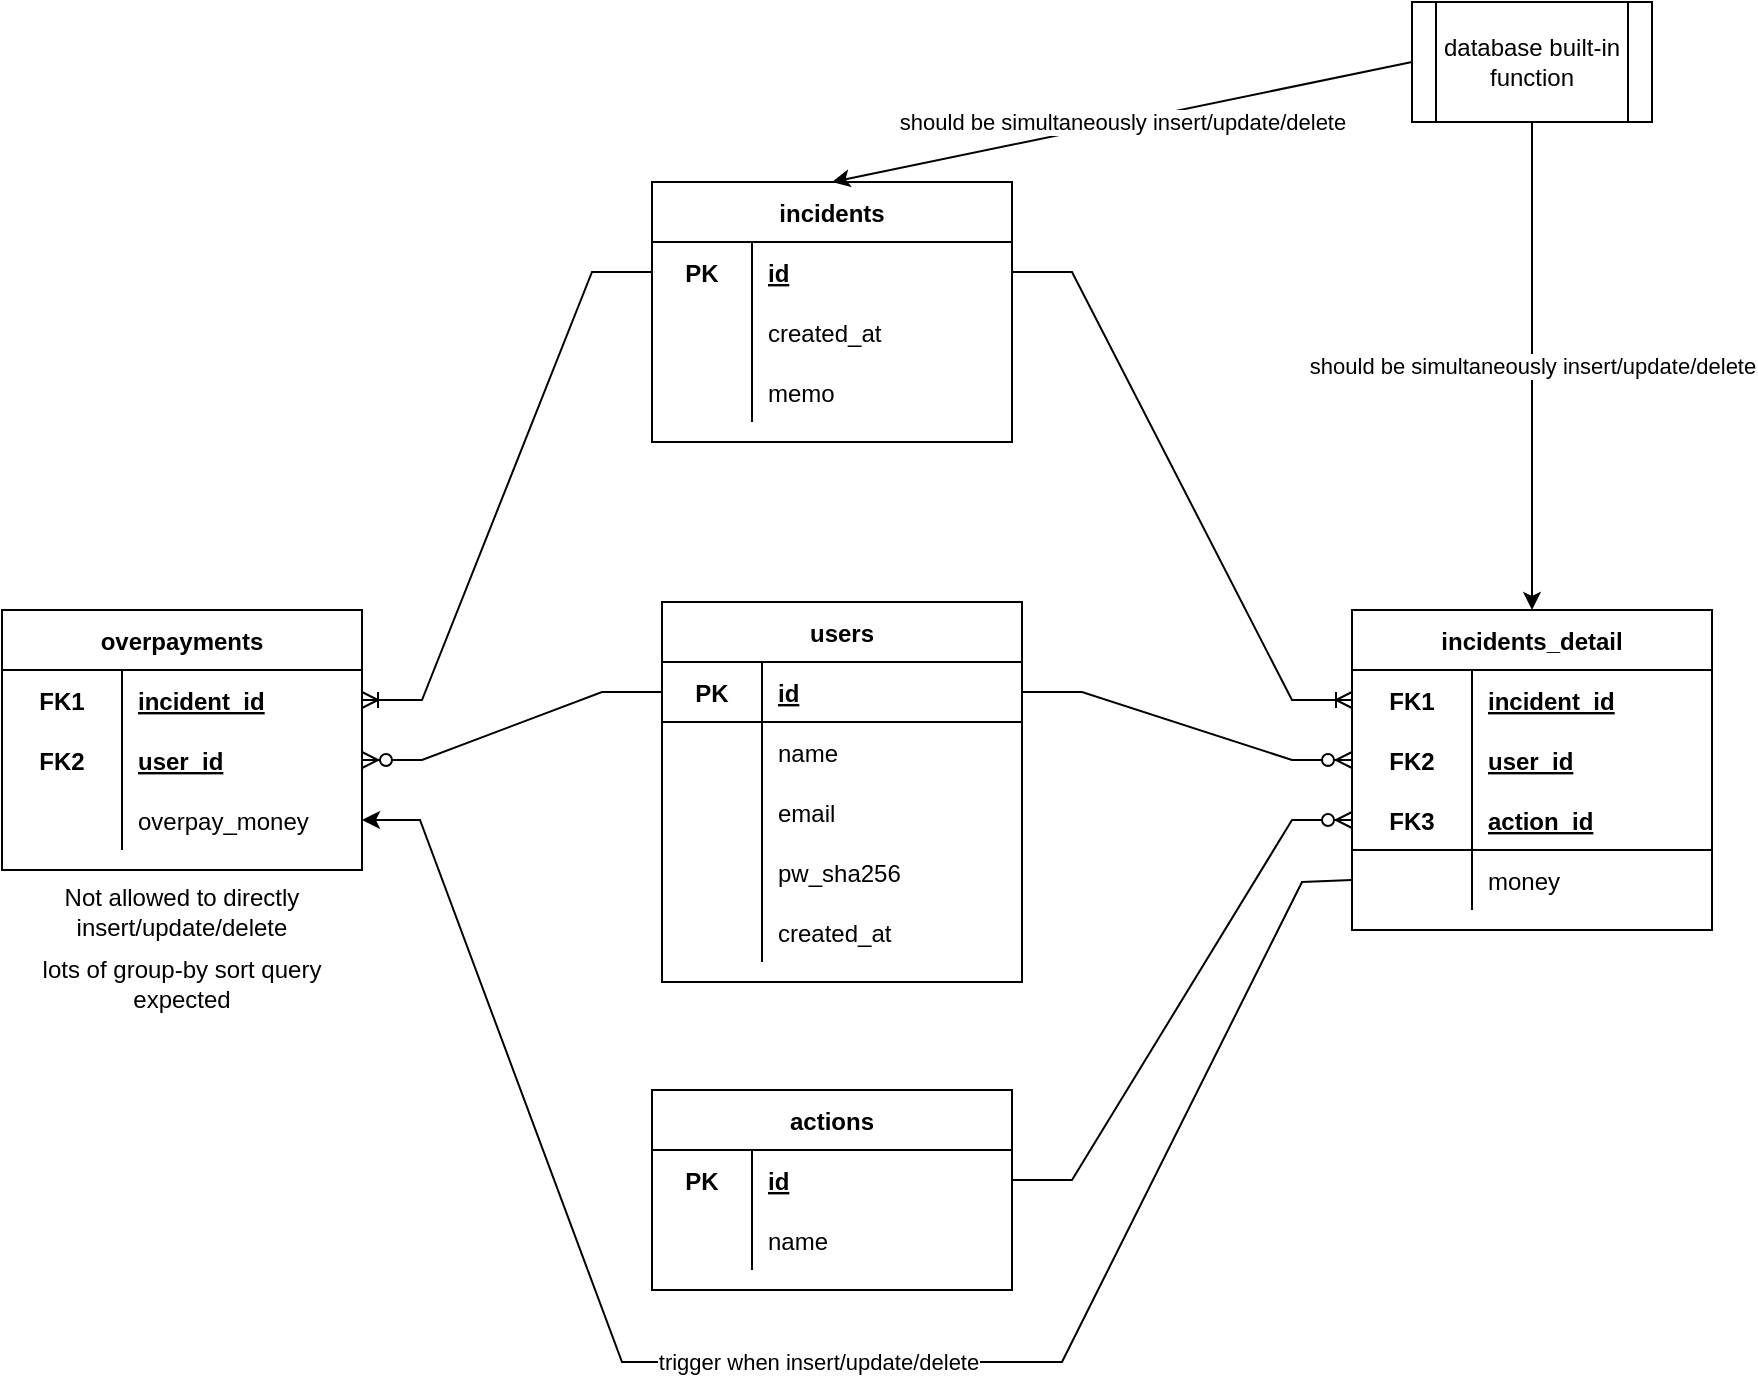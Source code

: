 <mxfile version="20.3.0" type="device"><diagram id="R2lEEEUBdFMjLlhIrx00" name="Page-1"><mxGraphModel dx="650" dy="935" grid="1" gridSize="10" guides="1" tooltips="1" connect="1" arrows="1" fold="1" page="1" pageScale="1" pageWidth="1169" pageHeight="827" background="none" math="0" shadow="0" extFonts="Permanent Marker^https://fonts.googleapis.com/css?family=Permanent+Marker"><root><mxCell id="0"/><mxCell id="1" parent="0"/><mxCell id="CghhilZlynKzNpMDdRbQ-3" value="users" style="shape=table;startSize=30;container=1;collapsible=1;childLayout=tableLayout;fixedRows=1;rowLines=0;fontStyle=1;align=center;resizeLast=1;" vertex="1" parent="1"><mxGeometry x="500" y="374" width="180" height="190" as="geometry"/></mxCell><mxCell id="CghhilZlynKzNpMDdRbQ-4" value="" style="shape=tableRow;horizontal=0;startSize=0;swimlaneHead=0;swimlaneBody=0;fillColor=none;collapsible=0;dropTarget=0;points=[[0,0.5],[1,0.5]];portConstraint=eastwest;top=0;left=0;right=0;bottom=1;" vertex="1" parent="CghhilZlynKzNpMDdRbQ-3"><mxGeometry y="30" width="180" height="30" as="geometry"/></mxCell><mxCell id="CghhilZlynKzNpMDdRbQ-5" value="PK" style="shape=partialRectangle;connectable=0;fillColor=none;top=0;left=0;bottom=0;right=0;fontStyle=1;overflow=hidden;" vertex="1" parent="CghhilZlynKzNpMDdRbQ-4"><mxGeometry width="50" height="30" as="geometry"><mxRectangle width="50" height="30" as="alternateBounds"/></mxGeometry></mxCell><mxCell id="CghhilZlynKzNpMDdRbQ-6" value="id" style="shape=partialRectangle;connectable=0;fillColor=none;top=0;left=0;bottom=0;right=0;align=left;spacingLeft=6;fontStyle=5;overflow=hidden;" vertex="1" parent="CghhilZlynKzNpMDdRbQ-4"><mxGeometry x="50" width="130" height="30" as="geometry"><mxRectangle width="130" height="30" as="alternateBounds"/></mxGeometry></mxCell><mxCell id="CghhilZlynKzNpMDdRbQ-7" value="" style="shape=tableRow;horizontal=0;startSize=0;swimlaneHead=0;swimlaneBody=0;fillColor=none;collapsible=0;dropTarget=0;points=[[0,0.5],[1,0.5]];portConstraint=eastwest;top=0;left=0;right=0;bottom=0;" vertex="1" parent="CghhilZlynKzNpMDdRbQ-3"><mxGeometry y="60" width="180" height="30" as="geometry"/></mxCell><mxCell id="CghhilZlynKzNpMDdRbQ-8" value="" style="shape=partialRectangle;connectable=0;fillColor=none;top=0;left=0;bottom=0;right=0;editable=1;overflow=hidden;" vertex="1" parent="CghhilZlynKzNpMDdRbQ-7"><mxGeometry width="50" height="30" as="geometry"><mxRectangle width="50" height="30" as="alternateBounds"/></mxGeometry></mxCell><mxCell id="CghhilZlynKzNpMDdRbQ-9" value="name" style="shape=partialRectangle;connectable=0;fillColor=none;top=0;left=0;bottom=0;right=0;align=left;spacingLeft=6;overflow=hidden;" vertex="1" parent="CghhilZlynKzNpMDdRbQ-7"><mxGeometry x="50" width="130" height="30" as="geometry"><mxRectangle width="130" height="30" as="alternateBounds"/></mxGeometry></mxCell><mxCell id="CghhilZlynKzNpMDdRbQ-10" value="" style="shape=tableRow;horizontal=0;startSize=0;swimlaneHead=0;swimlaneBody=0;fillColor=none;collapsible=0;dropTarget=0;points=[[0,0.5],[1,0.5]];portConstraint=eastwest;top=0;left=0;right=0;bottom=0;" vertex="1" parent="CghhilZlynKzNpMDdRbQ-3"><mxGeometry y="90" width="180" height="30" as="geometry"/></mxCell><mxCell id="CghhilZlynKzNpMDdRbQ-11" value="" style="shape=partialRectangle;connectable=0;fillColor=none;top=0;left=0;bottom=0;right=0;editable=1;overflow=hidden;" vertex="1" parent="CghhilZlynKzNpMDdRbQ-10"><mxGeometry width="50" height="30" as="geometry"><mxRectangle width="50" height="30" as="alternateBounds"/></mxGeometry></mxCell><mxCell id="CghhilZlynKzNpMDdRbQ-12" value="email" style="shape=partialRectangle;connectable=0;fillColor=none;top=0;left=0;bottom=0;right=0;align=left;spacingLeft=6;overflow=hidden;" vertex="1" parent="CghhilZlynKzNpMDdRbQ-10"><mxGeometry x="50" width="130" height="30" as="geometry"><mxRectangle width="130" height="30" as="alternateBounds"/></mxGeometry></mxCell><mxCell id="CghhilZlynKzNpMDdRbQ-13" value="" style="shape=tableRow;horizontal=0;startSize=0;swimlaneHead=0;swimlaneBody=0;fillColor=none;collapsible=0;dropTarget=0;points=[[0,0.5],[1,0.5]];portConstraint=eastwest;top=0;left=0;right=0;bottom=0;" vertex="1" parent="CghhilZlynKzNpMDdRbQ-3"><mxGeometry y="120" width="180" height="30" as="geometry"/></mxCell><mxCell id="CghhilZlynKzNpMDdRbQ-14" value="" style="shape=partialRectangle;connectable=0;fillColor=none;top=0;left=0;bottom=0;right=0;editable=1;overflow=hidden;" vertex="1" parent="CghhilZlynKzNpMDdRbQ-13"><mxGeometry width="50" height="30" as="geometry"><mxRectangle width="50" height="30" as="alternateBounds"/></mxGeometry></mxCell><mxCell id="CghhilZlynKzNpMDdRbQ-15" value="pw_sha256" style="shape=partialRectangle;connectable=0;fillColor=none;top=0;left=0;bottom=0;right=0;align=left;spacingLeft=6;overflow=hidden;" vertex="1" parent="CghhilZlynKzNpMDdRbQ-13"><mxGeometry x="50" width="130" height="30" as="geometry"><mxRectangle width="130" height="30" as="alternateBounds"/></mxGeometry></mxCell><mxCell id="CghhilZlynKzNpMDdRbQ-40" value="" style="shape=tableRow;horizontal=0;startSize=0;swimlaneHead=0;swimlaneBody=0;fillColor=none;collapsible=0;dropTarget=0;points=[[0,0.5],[1,0.5]];portConstraint=eastwest;top=0;left=0;right=0;bottom=0;" vertex="1" parent="CghhilZlynKzNpMDdRbQ-3"><mxGeometry y="150" width="180" height="30" as="geometry"/></mxCell><mxCell id="CghhilZlynKzNpMDdRbQ-41" value="" style="shape=partialRectangle;connectable=0;fillColor=none;top=0;left=0;bottom=0;right=0;editable=1;overflow=hidden;" vertex="1" parent="CghhilZlynKzNpMDdRbQ-40"><mxGeometry width="50" height="30" as="geometry"><mxRectangle width="50" height="30" as="alternateBounds"/></mxGeometry></mxCell><mxCell id="CghhilZlynKzNpMDdRbQ-42" value="created_at" style="shape=partialRectangle;connectable=0;fillColor=none;top=0;left=0;bottom=0;right=0;align=left;spacingLeft=6;overflow=hidden;" vertex="1" parent="CghhilZlynKzNpMDdRbQ-40"><mxGeometry x="50" width="130" height="30" as="geometry"><mxRectangle width="130" height="30" as="alternateBounds"/></mxGeometry></mxCell><mxCell id="CghhilZlynKzNpMDdRbQ-43" value="incidents_detail" style="shape=table;startSize=30;container=1;collapsible=1;childLayout=tableLayout;fixedRows=1;rowLines=0;fontStyle=1;align=center;resizeLast=1;" vertex="1" parent="1"><mxGeometry x="845" y="378" width="180" height="160" as="geometry"/></mxCell><mxCell id="CghhilZlynKzNpMDdRbQ-110" value="" style="shape=tableRow;horizontal=0;startSize=0;swimlaneHead=0;swimlaneBody=0;fillColor=none;collapsible=0;dropTarget=0;points=[[0,0.5],[1,0.5]];portConstraint=eastwest;top=0;left=0;right=0;bottom=0;strokeColor=default;" vertex="1" parent="CghhilZlynKzNpMDdRbQ-43"><mxGeometry y="30" width="180" height="30" as="geometry"/></mxCell><mxCell id="CghhilZlynKzNpMDdRbQ-111" value="FK1" style="shape=partialRectangle;connectable=0;fillColor=none;top=0;left=0;bottom=0;right=0;editable=1;overflow=hidden;strokeColor=default;fontStyle=1" vertex="1" parent="CghhilZlynKzNpMDdRbQ-110"><mxGeometry width="60" height="30" as="geometry"><mxRectangle width="60" height="30" as="alternateBounds"/></mxGeometry></mxCell><mxCell id="CghhilZlynKzNpMDdRbQ-112" value="incident_id" style="shape=partialRectangle;connectable=0;fillColor=none;top=0;left=0;bottom=0;right=0;align=left;spacingLeft=6;overflow=hidden;strokeColor=default;fontStyle=5" vertex="1" parent="CghhilZlynKzNpMDdRbQ-110"><mxGeometry x="60" width="120" height="30" as="geometry"><mxRectangle width="120" height="30" as="alternateBounds"/></mxGeometry></mxCell><mxCell id="CghhilZlynKzNpMDdRbQ-44" value="" style="shape=tableRow;horizontal=0;startSize=0;swimlaneHead=0;swimlaneBody=0;fillColor=none;collapsible=0;dropTarget=0;points=[[0,0.5],[1,0.5]];portConstraint=eastwest;top=0;left=0;right=0;bottom=0;" vertex="1" parent="CghhilZlynKzNpMDdRbQ-43"><mxGeometry y="60" width="180" height="30" as="geometry"/></mxCell><mxCell id="CghhilZlynKzNpMDdRbQ-45" value="FK2" style="shape=partialRectangle;connectable=0;fillColor=none;top=0;left=0;bottom=0;right=0;fontStyle=1;overflow=hidden;" vertex="1" parent="CghhilZlynKzNpMDdRbQ-44"><mxGeometry width="60" height="30" as="geometry"><mxRectangle width="60" height="30" as="alternateBounds"/></mxGeometry></mxCell><mxCell id="CghhilZlynKzNpMDdRbQ-46" value="user_id" style="shape=partialRectangle;connectable=0;fillColor=none;top=0;left=0;bottom=0;right=0;align=left;spacingLeft=6;fontStyle=5;overflow=hidden;" vertex="1" parent="CghhilZlynKzNpMDdRbQ-44"><mxGeometry x="60" width="120" height="30" as="geometry"><mxRectangle width="120" height="30" as="alternateBounds"/></mxGeometry></mxCell><mxCell id="CghhilZlynKzNpMDdRbQ-47" value="" style="shape=tableRow;horizontal=0;startSize=0;swimlaneHead=0;swimlaneBody=0;fillColor=none;collapsible=0;dropTarget=0;points=[[0,0.5],[1,0.5]];portConstraint=eastwest;top=0;left=0;right=0;bottom=1;" vertex="1" parent="CghhilZlynKzNpMDdRbQ-43"><mxGeometry y="90" width="180" height="30" as="geometry"/></mxCell><mxCell id="CghhilZlynKzNpMDdRbQ-48" value="FK3" style="shape=partialRectangle;connectable=0;fillColor=none;top=0;left=0;bottom=0;right=0;fontStyle=1;overflow=hidden;" vertex="1" parent="CghhilZlynKzNpMDdRbQ-47"><mxGeometry width="60" height="30" as="geometry"><mxRectangle width="60" height="30" as="alternateBounds"/></mxGeometry></mxCell><mxCell id="CghhilZlynKzNpMDdRbQ-49" value="action_id" style="shape=partialRectangle;connectable=0;fillColor=none;top=0;left=0;bottom=0;right=0;align=left;spacingLeft=6;fontStyle=5;overflow=hidden;" vertex="1" parent="CghhilZlynKzNpMDdRbQ-47"><mxGeometry x="60" width="120" height="30" as="geometry"><mxRectangle width="120" height="30" as="alternateBounds"/></mxGeometry></mxCell><mxCell id="CghhilZlynKzNpMDdRbQ-50" value="" style="shape=tableRow;horizontal=0;startSize=0;swimlaneHead=0;swimlaneBody=0;fillColor=none;collapsible=0;dropTarget=0;points=[[0,0.5],[1,0.5]];portConstraint=eastwest;top=0;left=0;right=0;bottom=0;" vertex="1" parent="CghhilZlynKzNpMDdRbQ-43"><mxGeometry y="120" width="180" height="30" as="geometry"/></mxCell><mxCell id="CghhilZlynKzNpMDdRbQ-51" value="" style="shape=partialRectangle;connectable=0;fillColor=none;top=0;left=0;bottom=0;right=0;editable=1;overflow=hidden;" vertex="1" parent="CghhilZlynKzNpMDdRbQ-50"><mxGeometry width="60" height="30" as="geometry"><mxRectangle width="60" height="30" as="alternateBounds"/></mxGeometry></mxCell><mxCell id="CghhilZlynKzNpMDdRbQ-52" value="money" style="shape=partialRectangle;connectable=0;fillColor=none;top=0;left=0;bottom=0;right=0;align=left;spacingLeft=6;overflow=hidden;" vertex="1" parent="CghhilZlynKzNpMDdRbQ-50"><mxGeometry x="60" width="120" height="30" as="geometry"><mxRectangle width="120" height="30" as="alternateBounds"/></mxGeometry></mxCell><mxCell id="CghhilZlynKzNpMDdRbQ-56" value="actions" style="shape=table;startSize=30;container=1;collapsible=1;childLayout=tableLayout;fixedRows=1;rowLines=0;fontStyle=1;align=center;resizeLast=1;" vertex="1" parent="1"><mxGeometry x="495" y="618" width="180" height="100" as="geometry"/></mxCell><mxCell id="CghhilZlynKzNpMDdRbQ-57" value="" style="shape=tableRow;horizontal=0;startSize=0;swimlaneHead=0;swimlaneBody=0;fillColor=none;collapsible=0;dropTarget=0;points=[[0,0.5],[1,0.5]];portConstraint=eastwest;top=0;left=0;right=0;bottom=0;" vertex="1" parent="CghhilZlynKzNpMDdRbQ-56"><mxGeometry y="30" width="180" height="30" as="geometry"/></mxCell><mxCell id="CghhilZlynKzNpMDdRbQ-58" value="PK" style="shape=partialRectangle;connectable=0;fillColor=none;top=0;left=0;bottom=0;right=0;fontStyle=1;overflow=hidden;" vertex="1" parent="CghhilZlynKzNpMDdRbQ-57"><mxGeometry width="50" height="30" as="geometry"><mxRectangle width="50" height="30" as="alternateBounds"/></mxGeometry></mxCell><mxCell id="CghhilZlynKzNpMDdRbQ-59" value="id" style="shape=partialRectangle;connectable=0;fillColor=none;top=0;left=0;bottom=0;right=0;align=left;spacingLeft=6;fontStyle=5;overflow=hidden;" vertex="1" parent="CghhilZlynKzNpMDdRbQ-57"><mxGeometry x="50" width="130" height="30" as="geometry"><mxRectangle width="130" height="30" as="alternateBounds"/></mxGeometry></mxCell><mxCell id="CghhilZlynKzNpMDdRbQ-63" value="" style="shape=tableRow;horizontal=0;startSize=0;swimlaneHead=0;swimlaneBody=0;fillColor=none;collapsible=0;dropTarget=0;points=[[0,0.5],[1,0.5]];portConstraint=eastwest;top=0;left=0;right=0;bottom=0;" vertex="1" parent="CghhilZlynKzNpMDdRbQ-56"><mxGeometry y="60" width="180" height="30" as="geometry"/></mxCell><mxCell id="CghhilZlynKzNpMDdRbQ-64" value="" style="shape=partialRectangle;connectable=0;fillColor=none;top=0;left=0;bottom=0;right=0;editable=1;overflow=hidden;" vertex="1" parent="CghhilZlynKzNpMDdRbQ-63"><mxGeometry width="50" height="30" as="geometry"><mxRectangle width="50" height="30" as="alternateBounds"/></mxGeometry></mxCell><mxCell id="CghhilZlynKzNpMDdRbQ-65" value="name" style="shape=partialRectangle;connectable=0;fillColor=none;top=0;left=0;bottom=0;right=0;align=left;spacingLeft=6;overflow=hidden;" vertex="1" parent="CghhilZlynKzNpMDdRbQ-63"><mxGeometry x="50" width="130" height="30" as="geometry"><mxRectangle width="130" height="30" as="alternateBounds"/></mxGeometry></mxCell><mxCell id="CghhilZlynKzNpMDdRbQ-82" value="incidents" style="shape=table;startSize=30;container=1;collapsible=1;childLayout=tableLayout;fixedRows=1;rowLines=0;fontStyle=1;align=center;resizeLast=1;" vertex="1" parent="1"><mxGeometry x="495" y="164" width="180" height="130" as="geometry"/></mxCell><mxCell id="CghhilZlynKzNpMDdRbQ-83" value="" style="shape=tableRow;horizontal=0;startSize=0;swimlaneHead=0;swimlaneBody=0;fillColor=none;collapsible=0;dropTarget=0;points=[[0,0.5],[1,0.5]];portConstraint=eastwest;top=0;left=0;right=0;bottom=0;" vertex="1" parent="CghhilZlynKzNpMDdRbQ-82"><mxGeometry y="30" width="180" height="30" as="geometry"/></mxCell><mxCell id="CghhilZlynKzNpMDdRbQ-84" value="PK" style="shape=partialRectangle;connectable=0;fillColor=none;top=0;left=0;bottom=0;right=0;fontStyle=1;overflow=hidden;" vertex="1" parent="CghhilZlynKzNpMDdRbQ-83"><mxGeometry width="50" height="30" as="geometry"><mxRectangle width="50" height="30" as="alternateBounds"/></mxGeometry></mxCell><mxCell id="CghhilZlynKzNpMDdRbQ-85" value="id" style="shape=partialRectangle;connectable=0;fillColor=none;top=0;left=0;bottom=0;right=0;align=left;spacingLeft=6;fontStyle=5;overflow=hidden;" vertex="1" parent="CghhilZlynKzNpMDdRbQ-83"><mxGeometry x="50" width="130" height="30" as="geometry"><mxRectangle width="130" height="30" as="alternateBounds"/></mxGeometry></mxCell><mxCell id="CghhilZlynKzNpMDdRbQ-89" value="" style="shape=tableRow;horizontal=0;startSize=0;swimlaneHead=0;swimlaneBody=0;fillColor=none;collapsible=0;dropTarget=0;points=[[0,0.5],[1,0.5]];portConstraint=eastwest;top=0;left=0;right=0;bottom=0;" vertex="1" parent="CghhilZlynKzNpMDdRbQ-82"><mxGeometry y="60" width="180" height="30" as="geometry"/></mxCell><mxCell id="CghhilZlynKzNpMDdRbQ-90" value="" style="shape=partialRectangle;connectable=0;fillColor=none;top=0;left=0;bottom=0;right=0;editable=1;overflow=hidden;" vertex="1" parent="CghhilZlynKzNpMDdRbQ-89"><mxGeometry width="50" height="30" as="geometry"><mxRectangle width="50" height="30" as="alternateBounds"/></mxGeometry></mxCell><mxCell id="CghhilZlynKzNpMDdRbQ-91" value="created_at" style="shape=partialRectangle;connectable=0;fillColor=none;top=0;left=0;bottom=0;right=0;align=left;spacingLeft=6;overflow=hidden;" vertex="1" parent="CghhilZlynKzNpMDdRbQ-89"><mxGeometry x="50" width="130" height="30" as="geometry"><mxRectangle width="130" height="30" as="alternateBounds"/></mxGeometry></mxCell><mxCell id="CghhilZlynKzNpMDdRbQ-92" value="" style="shape=tableRow;horizontal=0;startSize=0;swimlaneHead=0;swimlaneBody=0;fillColor=none;collapsible=0;dropTarget=0;points=[[0,0.5],[1,0.5]];portConstraint=eastwest;top=0;left=0;right=0;bottom=0;" vertex="1" parent="CghhilZlynKzNpMDdRbQ-82"><mxGeometry y="90" width="180" height="30" as="geometry"/></mxCell><mxCell id="CghhilZlynKzNpMDdRbQ-93" value="" style="shape=partialRectangle;connectable=0;fillColor=none;top=0;left=0;bottom=0;right=0;editable=1;overflow=hidden;" vertex="1" parent="CghhilZlynKzNpMDdRbQ-92"><mxGeometry width="50" height="30" as="geometry"><mxRectangle width="50" height="30" as="alternateBounds"/></mxGeometry></mxCell><mxCell id="CghhilZlynKzNpMDdRbQ-94" value="memo" style="shape=partialRectangle;connectable=0;fillColor=none;top=0;left=0;bottom=0;right=0;align=left;spacingLeft=6;overflow=hidden;" vertex="1" parent="CghhilZlynKzNpMDdRbQ-92"><mxGeometry x="50" width="130" height="30" as="geometry"><mxRectangle width="130" height="30" as="alternateBounds"/></mxGeometry></mxCell><mxCell id="CghhilZlynKzNpMDdRbQ-115" value="" style="edgeStyle=entityRelationEdgeStyle;fontSize=12;html=1;endArrow=ERoneToMany;rounded=0;exitX=1;exitY=0.5;exitDx=0;exitDy=0;entryX=0;entryY=0.5;entryDx=0;entryDy=0;" edge="1" parent="1" source="CghhilZlynKzNpMDdRbQ-83" target="CghhilZlynKzNpMDdRbQ-110"><mxGeometry width="100" height="100" relative="1" as="geometry"><mxPoint x="685" y="653" as="sourcePoint"/><mxPoint x="845" y="653" as="targetPoint"/></mxGeometry></mxCell><mxCell id="CghhilZlynKzNpMDdRbQ-117" value="" style="edgeStyle=entityRelationEdgeStyle;fontSize=12;html=1;endArrow=ERzeroToMany;endFill=1;rounded=0;entryX=0;entryY=0.5;entryDx=0;entryDy=0;" edge="1" parent="1" source="CghhilZlynKzNpMDdRbQ-4" target="CghhilZlynKzNpMDdRbQ-44"><mxGeometry width="100" height="100" relative="1" as="geometry"><mxPoint x="535" y="588" as="sourcePoint"/><mxPoint x="635" y="488" as="targetPoint"/></mxGeometry></mxCell><mxCell id="CghhilZlynKzNpMDdRbQ-118" value="" style="edgeStyle=entityRelationEdgeStyle;fontSize=12;html=1;endArrow=ERzeroToMany;endFill=1;rounded=0;entryX=0;entryY=0.5;entryDx=0;entryDy=0;exitX=1;exitY=0.5;exitDx=0;exitDy=0;" edge="1" parent="1" source="CghhilZlynKzNpMDdRbQ-57" target="CghhilZlynKzNpMDdRbQ-47"><mxGeometry width="100" height="100" relative="1" as="geometry"><mxPoint x="685" y="463" as="sourcePoint"/><mxPoint x="845" y="623" as="targetPoint"/></mxGeometry></mxCell><mxCell id="CghhilZlynKzNpMDdRbQ-119" value="overpayments" style="shape=table;startSize=30;container=1;collapsible=1;childLayout=tableLayout;fixedRows=1;rowLines=0;fontStyle=1;align=center;resizeLast=1;" vertex="1" parent="1"><mxGeometry x="170" y="378" width="180" height="130" as="geometry"/></mxCell><mxCell id="CghhilZlynKzNpMDdRbQ-120" value="" style="shape=tableRow;horizontal=0;startSize=0;swimlaneHead=0;swimlaneBody=0;fillColor=none;collapsible=0;dropTarget=0;points=[[0,0.5],[1,0.5]];portConstraint=eastwest;top=0;left=0;right=0;bottom=0;strokeColor=default;" vertex="1" parent="CghhilZlynKzNpMDdRbQ-119"><mxGeometry y="30" width="180" height="30" as="geometry"/></mxCell><mxCell id="CghhilZlynKzNpMDdRbQ-121" value="FK1" style="shape=partialRectangle;connectable=0;fillColor=none;top=0;left=0;bottom=0;right=0;editable=1;overflow=hidden;strokeColor=default;fontStyle=1" vertex="1" parent="CghhilZlynKzNpMDdRbQ-120"><mxGeometry width="60" height="30" as="geometry"><mxRectangle width="60" height="30" as="alternateBounds"/></mxGeometry></mxCell><mxCell id="CghhilZlynKzNpMDdRbQ-122" value="incident_id" style="shape=partialRectangle;connectable=0;fillColor=none;top=0;left=0;bottom=0;right=0;align=left;spacingLeft=6;overflow=hidden;strokeColor=default;fontStyle=5" vertex="1" parent="CghhilZlynKzNpMDdRbQ-120"><mxGeometry x="60" width="120" height="30" as="geometry"><mxRectangle width="120" height="30" as="alternateBounds"/></mxGeometry></mxCell><mxCell id="CghhilZlynKzNpMDdRbQ-123" value="" style="shape=tableRow;horizontal=0;startSize=0;swimlaneHead=0;swimlaneBody=0;fillColor=none;collapsible=0;dropTarget=0;points=[[0,0.5],[1,0.5]];portConstraint=eastwest;top=0;left=0;right=0;bottom=0;" vertex="1" parent="CghhilZlynKzNpMDdRbQ-119"><mxGeometry y="60" width="180" height="30" as="geometry"/></mxCell><mxCell id="CghhilZlynKzNpMDdRbQ-124" value="FK2" style="shape=partialRectangle;connectable=0;fillColor=none;top=0;left=0;bottom=0;right=0;fontStyle=1;overflow=hidden;" vertex="1" parent="CghhilZlynKzNpMDdRbQ-123"><mxGeometry width="60" height="30" as="geometry"><mxRectangle width="60" height="30" as="alternateBounds"/></mxGeometry></mxCell><mxCell id="CghhilZlynKzNpMDdRbQ-125" value="user_id" style="shape=partialRectangle;connectable=0;fillColor=none;top=0;left=0;bottom=0;right=0;align=left;spacingLeft=6;fontStyle=5;overflow=hidden;" vertex="1" parent="CghhilZlynKzNpMDdRbQ-123"><mxGeometry x="60" width="120" height="30" as="geometry"><mxRectangle width="120" height="30" as="alternateBounds"/></mxGeometry></mxCell><mxCell id="CghhilZlynKzNpMDdRbQ-129" value="" style="shape=tableRow;horizontal=0;startSize=0;swimlaneHead=0;swimlaneBody=0;fillColor=none;collapsible=0;dropTarget=0;points=[[0,0.5],[1,0.5]];portConstraint=eastwest;top=0;left=0;right=0;bottom=0;" vertex="1" parent="CghhilZlynKzNpMDdRbQ-119"><mxGeometry y="90" width="180" height="30" as="geometry"/></mxCell><mxCell id="CghhilZlynKzNpMDdRbQ-130" value="" style="shape=partialRectangle;connectable=0;fillColor=none;top=0;left=0;bottom=0;right=0;editable=1;overflow=hidden;" vertex="1" parent="CghhilZlynKzNpMDdRbQ-129"><mxGeometry width="60" height="30" as="geometry"><mxRectangle width="60" height="30" as="alternateBounds"/></mxGeometry></mxCell><mxCell id="CghhilZlynKzNpMDdRbQ-131" value="overpay_money" style="shape=partialRectangle;connectable=0;fillColor=none;top=0;left=0;bottom=0;right=0;align=left;spacingLeft=6;overflow=hidden;" vertex="1" parent="CghhilZlynKzNpMDdRbQ-129"><mxGeometry x="60" width="120" height="30" as="geometry"><mxRectangle width="120" height="30" as="alternateBounds"/></mxGeometry></mxCell><mxCell id="CghhilZlynKzNpMDdRbQ-132" value="" style="edgeStyle=entityRelationEdgeStyle;fontSize=12;html=1;endArrow=ERoneToMany;rounded=0;exitX=0;exitY=0.5;exitDx=0;exitDy=0;entryX=1;entryY=0.5;entryDx=0;entryDy=0;" edge="1" parent="1" source="CghhilZlynKzNpMDdRbQ-83" target="CghhilZlynKzNpMDdRbQ-120"><mxGeometry width="100" height="100" relative="1" as="geometry"><mxPoint x="685" y="313" as="sourcePoint"/><mxPoint x="855" y="433" as="targetPoint"/></mxGeometry></mxCell><mxCell id="CghhilZlynKzNpMDdRbQ-133" value="" style="edgeStyle=entityRelationEdgeStyle;fontSize=12;html=1;endArrow=ERzeroToMany;endFill=1;rounded=0;exitX=0;exitY=0.5;exitDx=0;exitDy=0;" edge="1" parent="1" source="CghhilZlynKzNpMDdRbQ-4" target="CghhilZlynKzNpMDdRbQ-123"><mxGeometry width="100" height="100" relative="1" as="geometry"><mxPoint x="685" y="463" as="sourcePoint"/><mxPoint x="855" y="463" as="targetPoint"/></mxGeometry></mxCell><mxCell id="CghhilZlynKzNpMDdRbQ-134" value="" style="endArrow=classic;html=1;rounded=0;entryX=1;entryY=0.5;entryDx=0;entryDy=0;exitX=0;exitY=0.5;exitDx=0;exitDy=0;" edge="1" parent="1" source="CghhilZlynKzNpMDdRbQ-50" target="CghhilZlynKzNpMDdRbQ-129"><mxGeometry relative="1" as="geometry"><mxPoint x="830" y="504" as="sourcePoint"/><mxPoint x="536" y="483" as="targetPoint"/><Array as="points"><mxPoint x="820" y="514"/><mxPoint x="700" y="754"/><mxPoint x="480" y="754"/><mxPoint x="379" y="483"/></Array></mxGeometry></mxCell><mxCell id="CghhilZlynKzNpMDdRbQ-135" value="trigger when insert/update/delete" style="edgeLabel;resizable=0;html=1;align=center;verticalAlign=middle;strokeColor=default;" connectable="0" vertex="1" parent="CghhilZlynKzNpMDdRbQ-134"><mxGeometry relative="1" as="geometry"/></mxCell><mxCell id="CghhilZlynKzNpMDdRbQ-138" value="Not allowed to directly insert/update/delete" style="text;html=1;strokeColor=none;fillColor=none;align=center;verticalAlign=middle;whiteSpace=wrap;rounded=0;" vertex="1" parent="1"><mxGeometry x="185" y="514" width="150" height="30" as="geometry"/></mxCell><mxCell id="CghhilZlynKzNpMDdRbQ-142" value="" style="endArrow=classic;html=1;rounded=0;entryX=0.5;entryY=0;entryDx=0;entryDy=0;exitX=0.5;exitY=1;exitDx=0;exitDy=0;" edge="1" parent="1" source="CghhilZlynKzNpMDdRbQ-147" target="CghhilZlynKzNpMDdRbQ-43"><mxGeometry relative="1" as="geometry"><mxPoint x="920" y="124" as="sourcePoint"/><mxPoint x="510" y="464" as="targetPoint"/></mxGeometry></mxCell><mxCell id="CghhilZlynKzNpMDdRbQ-143" value="should be simultaneously insert/update/delete" style="edgeLabel;resizable=0;html=1;align=center;verticalAlign=middle;strokeColor=default;" connectable="0" vertex="1" parent="CghhilZlynKzNpMDdRbQ-142"><mxGeometry relative="1" as="geometry"/></mxCell><mxCell id="CghhilZlynKzNpMDdRbQ-144" value="" style="endArrow=classic;html=1;rounded=0;entryX=0.5;entryY=0;entryDx=0;entryDy=0;exitX=0;exitY=0.5;exitDx=0;exitDy=0;" edge="1" parent="1" source="CghhilZlynKzNpMDdRbQ-147" target="CghhilZlynKzNpMDdRbQ-82"><mxGeometry relative="1" as="geometry"><mxPoint x="910" y="114" as="sourcePoint"/><mxPoint x="945" y="388" as="targetPoint"/></mxGeometry></mxCell><mxCell id="CghhilZlynKzNpMDdRbQ-145" value="should be simultaneously insert/update/delete" style="edgeLabel;resizable=0;html=1;align=center;verticalAlign=middle;strokeColor=default;" connectable="0" vertex="1" parent="CghhilZlynKzNpMDdRbQ-144"><mxGeometry relative="1" as="geometry"/></mxCell><mxCell id="CghhilZlynKzNpMDdRbQ-147" value="database built-in function" style="shape=process;whiteSpace=wrap;html=1;backgroundOutline=1;strokeColor=default;" vertex="1" parent="1"><mxGeometry x="875" y="74" width="120" height="60" as="geometry"/></mxCell><mxCell id="CghhilZlynKzNpMDdRbQ-148" value="lots of group-by sort query expected" style="text;html=1;strokeColor=none;fillColor=none;align=center;verticalAlign=middle;whiteSpace=wrap;rounded=0;" vertex="1" parent="1"><mxGeometry x="185" y="550" width="150" height="30" as="geometry"/></mxCell></root></mxGraphModel></diagram></mxfile>